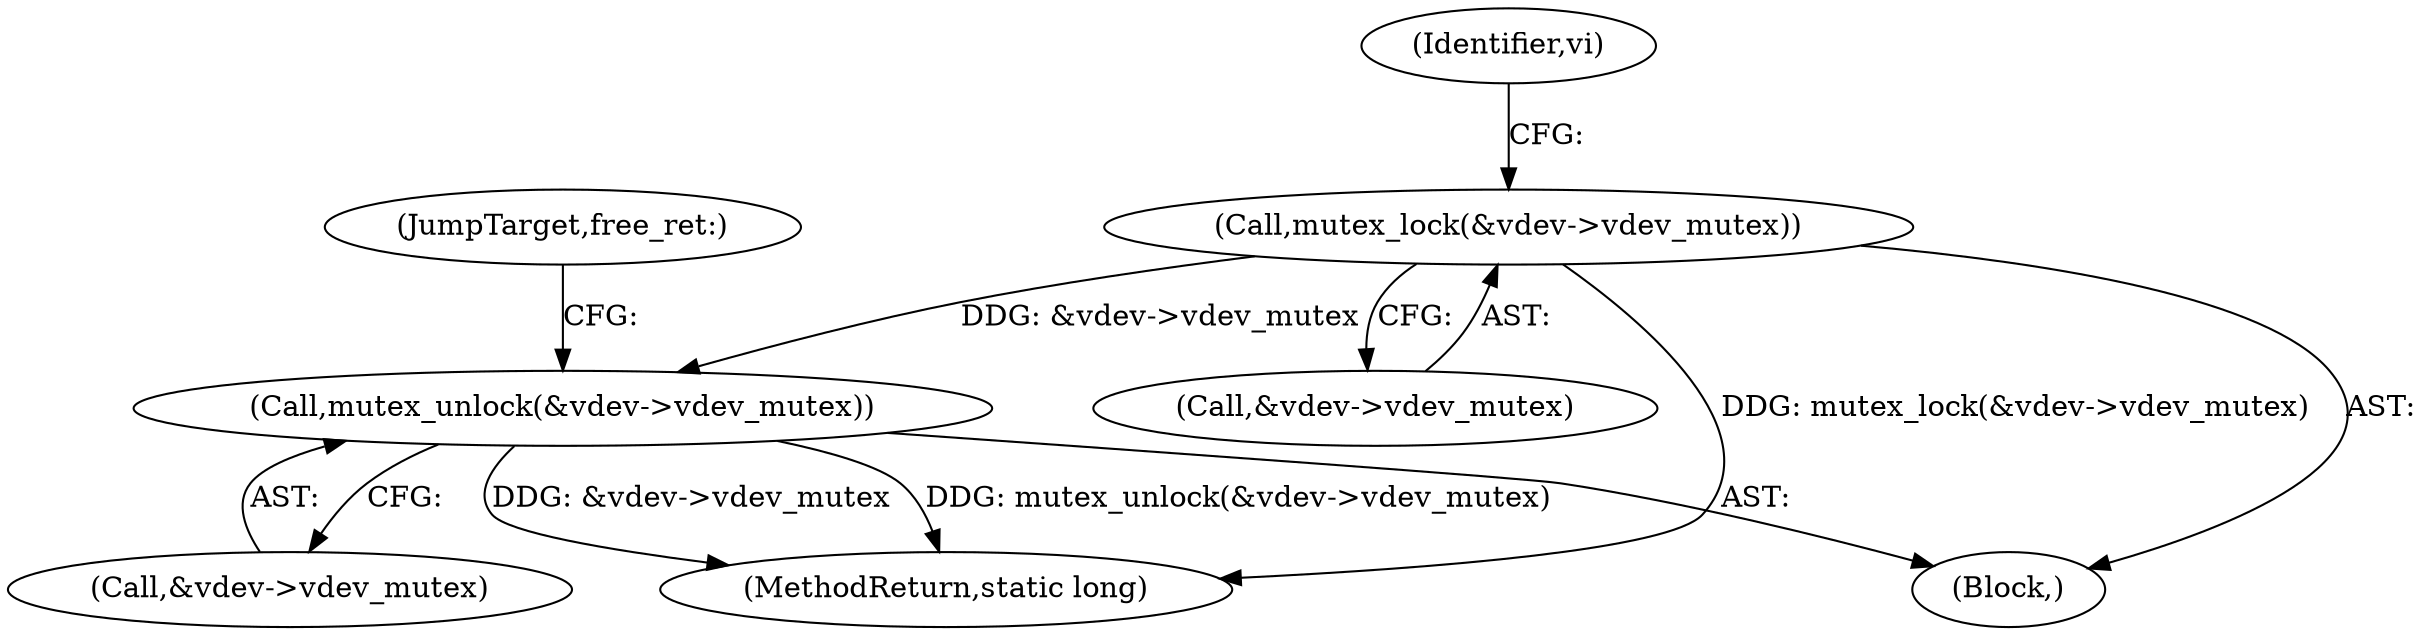 digraph "0_linux_9bf292bfca94694a721449e3fd752493856710f6@API" {
"1000196" [label="(Call,mutex_lock(&vdev->vdev_mutex))"];
"1000229" [label="(Call,mutex_unlock(&vdev->vdev_mutex))"];
"1000196" [label="(Call,mutex_lock(&vdev->vdev_mutex))"];
"1000376" [label="(MethodReturn,static long)"];
"1000204" [label="(Identifier,vi)"];
"1000230" [label="(Call,&vdev->vdev_mutex)"];
"1000129" [label="(Block,)"];
"1000197" [label="(Call,&vdev->vdev_mutex)"];
"1000229" [label="(Call,mutex_unlock(&vdev->vdev_mutex))"];
"1000234" [label="(JumpTarget,free_ret:)"];
"1000196" -> "1000129"  [label="AST: "];
"1000196" -> "1000197"  [label="CFG: "];
"1000197" -> "1000196"  [label="AST: "];
"1000204" -> "1000196"  [label="CFG: "];
"1000196" -> "1000376"  [label="DDG: mutex_lock(&vdev->vdev_mutex)"];
"1000196" -> "1000229"  [label="DDG: &vdev->vdev_mutex"];
"1000229" -> "1000129"  [label="AST: "];
"1000229" -> "1000230"  [label="CFG: "];
"1000230" -> "1000229"  [label="AST: "];
"1000234" -> "1000229"  [label="CFG: "];
"1000229" -> "1000376"  [label="DDG: mutex_unlock(&vdev->vdev_mutex)"];
"1000229" -> "1000376"  [label="DDG: &vdev->vdev_mutex"];
}
